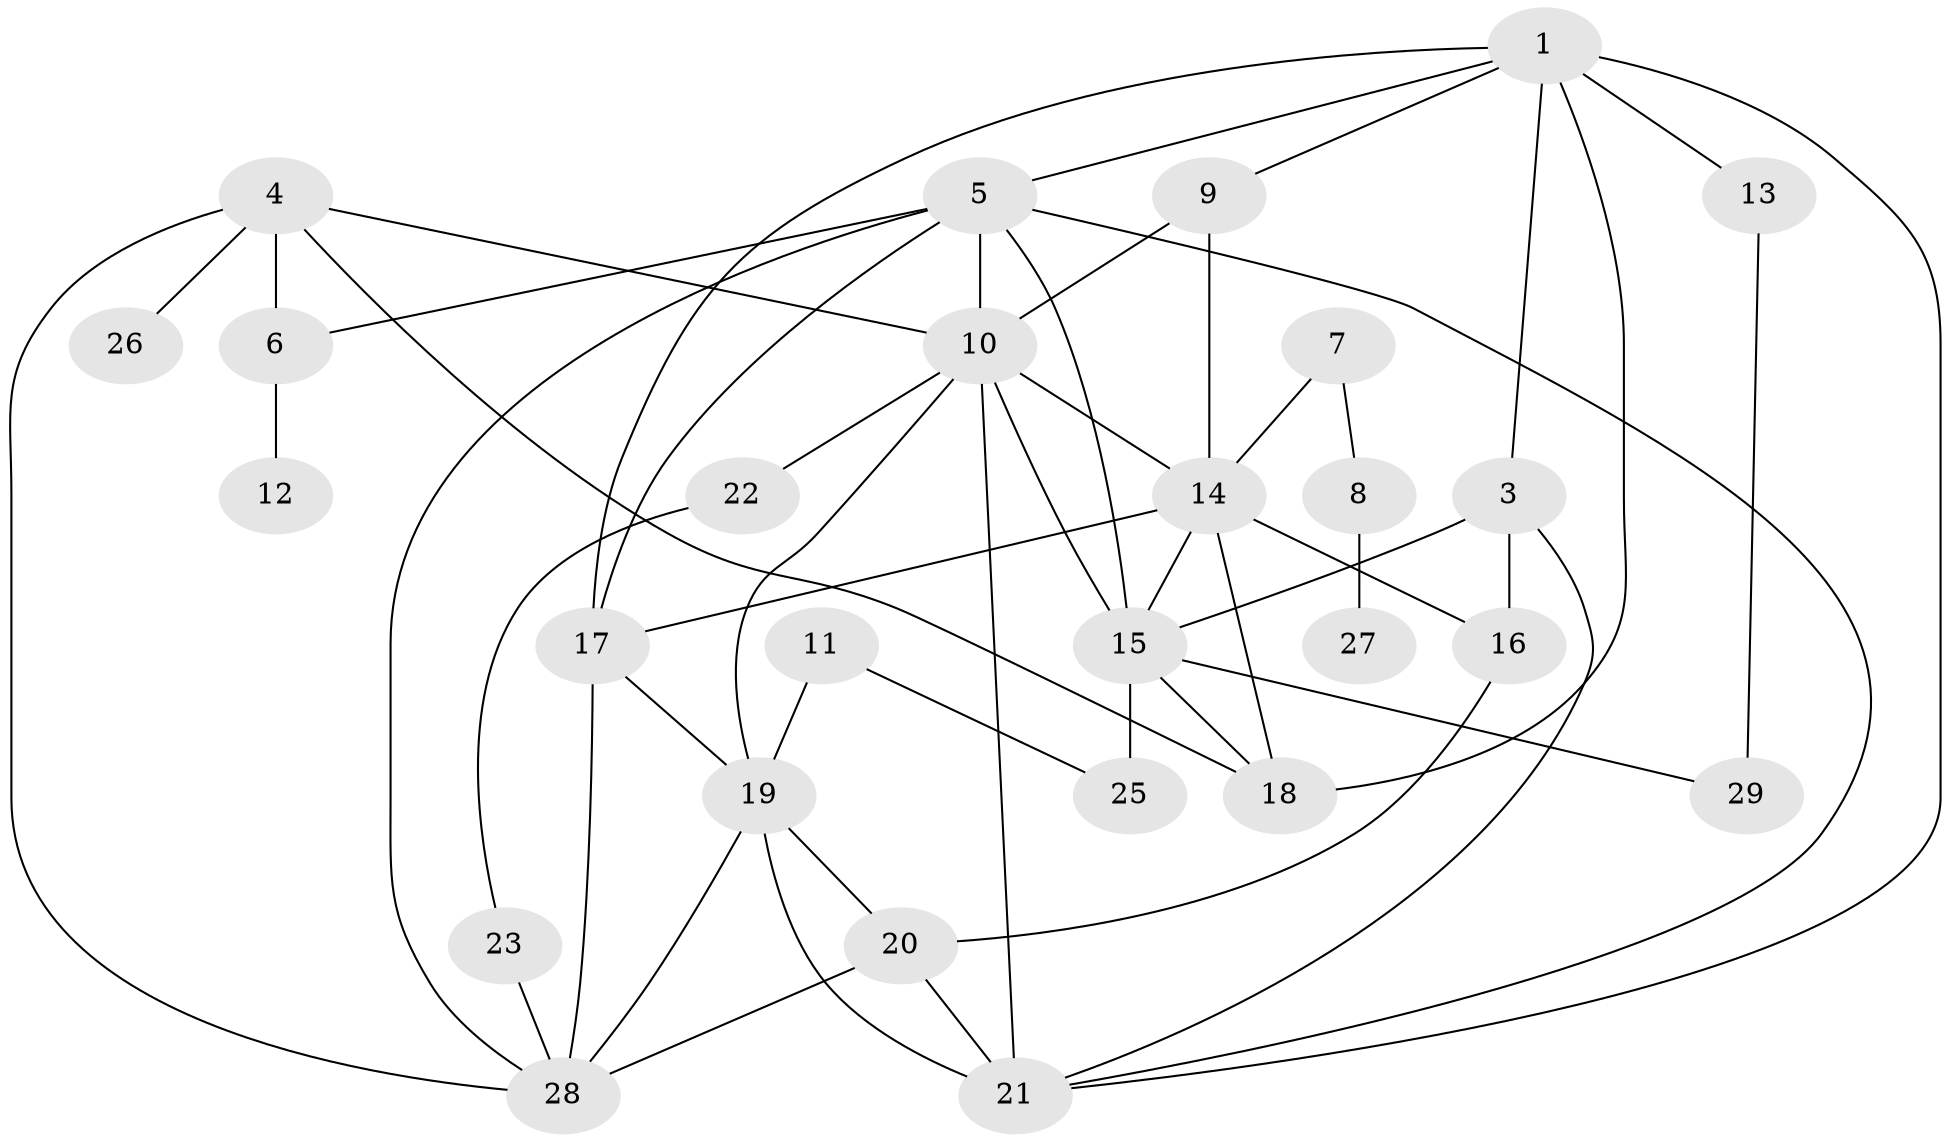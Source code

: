// original degree distribution, {3: 0.17543859649122806, 0: 0.03508771929824561, 5: 0.17543859649122806, 7: 0.017543859649122806, 2: 0.2982456140350877, 4: 0.14035087719298245, 1: 0.08771929824561403, 6: 0.07017543859649122}
// Generated by graph-tools (version 1.1) at 2025/33/03/09/25 02:33:22]
// undirected, 27 vertices, 52 edges
graph export_dot {
graph [start="1"]
  node [color=gray90,style=filled];
  1;
  3;
  4;
  5;
  6;
  7;
  8;
  9;
  10;
  11;
  12;
  13;
  14;
  15;
  16;
  17;
  18;
  19;
  20;
  21;
  22;
  23;
  25;
  26;
  27;
  28;
  29;
  1 -- 3 [weight=2.0];
  1 -- 5 [weight=1.0];
  1 -- 9 [weight=1.0];
  1 -- 13 [weight=1.0];
  1 -- 17 [weight=1.0];
  1 -- 18 [weight=2.0];
  1 -- 21 [weight=1.0];
  3 -- 15 [weight=3.0];
  3 -- 16 [weight=1.0];
  3 -- 21 [weight=1.0];
  4 -- 6 [weight=1.0];
  4 -- 10 [weight=1.0];
  4 -- 18 [weight=1.0];
  4 -- 26 [weight=1.0];
  4 -- 28 [weight=1.0];
  5 -- 6 [weight=1.0];
  5 -- 10 [weight=1.0];
  5 -- 15 [weight=1.0];
  5 -- 17 [weight=1.0];
  5 -- 21 [weight=1.0];
  5 -- 28 [weight=1.0];
  6 -- 12 [weight=1.0];
  7 -- 8 [weight=1.0];
  7 -- 14 [weight=1.0];
  8 -- 27 [weight=1.0];
  9 -- 10 [weight=2.0];
  9 -- 14 [weight=2.0];
  10 -- 14 [weight=2.0];
  10 -- 15 [weight=1.0];
  10 -- 19 [weight=1.0];
  10 -- 21 [weight=1.0];
  10 -- 22 [weight=1.0];
  11 -- 19 [weight=1.0];
  11 -- 25 [weight=1.0];
  13 -- 29 [weight=1.0];
  14 -- 15 [weight=1.0];
  14 -- 16 [weight=1.0];
  14 -- 17 [weight=1.0];
  14 -- 18 [weight=1.0];
  15 -- 18 [weight=2.0];
  15 -- 25 [weight=1.0];
  15 -- 29 [weight=1.0];
  16 -- 20 [weight=1.0];
  17 -- 19 [weight=2.0];
  17 -- 28 [weight=1.0];
  19 -- 20 [weight=1.0];
  19 -- 21 [weight=2.0];
  19 -- 28 [weight=1.0];
  20 -- 21 [weight=1.0];
  20 -- 28 [weight=1.0];
  22 -- 23 [weight=1.0];
  23 -- 28 [weight=1.0];
}
